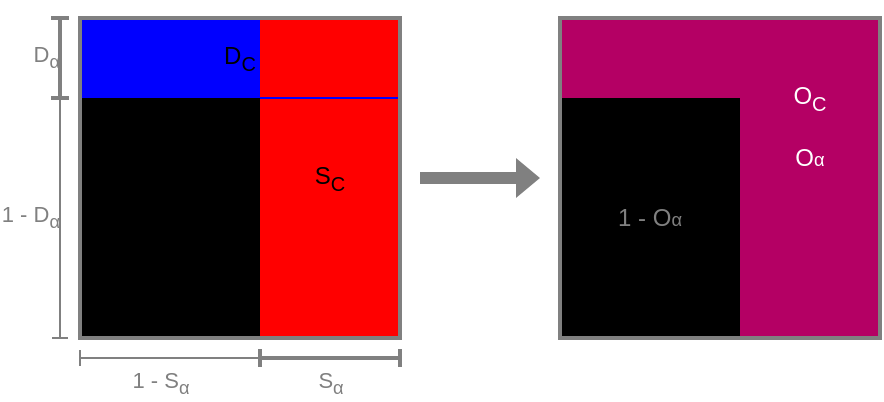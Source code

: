 <mxfile>
    <diagram id="PDdSsJbPHx3j8eH5gpf-" name="Page-1">
        <mxGraphModel dx="601" dy="397" grid="1" gridSize="10" guides="1" tooltips="1" connect="1" arrows="1" fold="1" page="1" pageScale="1" pageWidth="850" pageHeight="1100" math="0" shadow="0">
            <root>
                <mxCell id="0"/>
                <mxCell id="1" parent="0"/>
                <mxCell id="2" value="" style="rounded=0;whiteSpace=wrap;html=1;fillColor=#000000;strokeColor=none;" vertex="1" parent="1">
                    <mxGeometry x="40" y="40" width="160" height="160" as="geometry"/>
                </mxCell>
                <mxCell id="3" value="" style="endArrow=baseDash;html=1;startArrow=baseDash;startFill=0;endFill=0;jumpSize=6;strokeColor=#808080;strokeWidth=2;" edge="1" parent="1">
                    <mxGeometry width="50" height="50" relative="1" as="geometry">
                        <mxPoint x="30" y="80" as="sourcePoint"/>
                        <mxPoint x="30" y="40" as="targetPoint"/>
                    </mxGeometry>
                </mxCell>
                <mxCell id="6" value="D&lt;sub&gt;α&lt;/sub&gt;" style="edgeLabel;html=1;align=right;verticalAlign=middle;resizable=0;points=[];labelBackgroundColor=none;fontColor=#808080;spacing=2;" vertex="1" connectable="0" parent="3">
                    <mxGeometry x="-0.262" y="-1" relative="1" as="geometry">
                        <mxPoint x="-1" y="-5" as="offset"/>
                    </mxGeometry>
                </mxCell>
                <mxCell id="4" value="D&lt;sub&gt;C&lt;/sub&gt;" style="rounded=0;whiteSpace=wrap;html=1;fillColor=#0000FF;strokeColor=none;fillStyle=auto;" vertex="1" parent="1">
                    <mxGeometry x="40" y="40" width="160" height="40" as="geometry"/>
                </mxCell>
                <mxCell id="7" value="S&lt;sub&gt;C&lt;/sub&gt;" style="rounded=0;whiteSpace=wrap;html=1;fillColor=#FF0000;strokeColor=none;fillStyle=auto;" vertex="1" parent="1">
                    <mxGeometry x="130" y="40" width="70" height="160" as="geometry"/>
                </mxCell>
                <mxCell id="8" value="" style="endArrow=baseDash;html=1;startArrow=baseDash;startFill=0;endFill=0;jumpSize=6;strokeColor=#808080;strokeWidth=2;" edge="1" parent="1">
                    <mxGeometry width="50" height="50" relative="1" as="geometry">
                        <mxPoint x="200" y="210" as="sourcePoint"/>
                        <mxPoint x="130" y="210" as="targetPoint"/>
                    </mxGeometry>
                </mxCell>
                <mxCell id="9" value="S&lt;sub&gt;α&lt;/sub&gt;" style="edgeLabel;html=1;align=center;verticalAlign=top;resizable=0;points=[];labelBackgroundColor=none;fontColor=#808080;spacing=0;" vertex="1" connectable="0" parent="8">
                    <mxGeometry x="-0.262" y="-1" relative="1" as="geometry">
                        <mxPoint x="-9" y="1" as="offset"/>
                    </mxGeometry>
                </mxCell>
                <mxCell id="10" value="" style="rounded=0;whiteSpace=wrap;html=1;fillColor=#000000;strokeColor=none;" vertex="1" parent="1">
                    <mxGeometry x="280" y="40" width="160" height="160" as="geometry"/>
                </mxCell>
                <mxCell id="14" value="" style="shape=corner;whiteSpace=wrap;html=1;rounded=0;labelBackgroundColor=none;fillStyle=auto;strokeColor=none;strokeWidth=1;fillColor=#B40064;dx=40;dy=70;direction=south;" vertex="1" parent="1">
                    <mxGeometry x="280" y="40" width="160" height="160" as="geometry"/>
                </mxCell>
                <mxCell id="13" value="" style="rounded=0;whiteSpace=wrap;html=1;fillColor=none;strokeColor=#808080;strokeWidth=2;perimeterSpacing=0;" vertex="1" parent="1">
                    <mxGeometry x="280" y="40" width="160" height="160" as="geometry"/>
                </mxCell>
                <mxCell id="15" value="" style="shape=singleArrow;whiteSpace=wrap;html=1;rounded=0;labelBackgroundColor=none;fillStyle=auto;strokeColor=none;strokeWidth=2;fillColor=#808080;" vertex="1" parent="1">
                    <mxGeometry x="210" y="110" width="60" height="20" as="geometry"/>
                </mxCell>
                <mxCell id="18" value="" style="endArrow=none;html=1;jumpSize=6;startFill=0;endFill=0;anchorPointDirection=0;orthogonal=0;ignoreEdge=1;entryX=1;entryY=1;entryDx=0;entryDy=0;exitX=0;exitY=0.25;exitDx=0;exitDy=0;rounded=0;strokeColor=#0000FF;" edge="1" parent="1" source="7" target="4">
                    <mxGeometry width="50" height="50" relative="1" as="geometry">
                        <mxPoint x="20" y="80" as="sourcePoint"/>
                        <mxPoint x="50" y="20" as="targetPoint"/>
                    </mxGeometry>
                </mxCell>
                <mxCell id="5" value="" style="rounded=0;whiteSpace=wrap;html=1;fillColor=none;strokeColor=#808080;strokeWidth=2;perimeterSpacing=0;resizable=1;pointerEvents=1;glass=0;" vertex="1" parent="1">
                    <mxGeometry x="40" y="40" width="160" height="160" as="geometry"/>
                </mxCell>
                <mxCell id="20" value="O&lt;sub&gt;C&lt;/sub&gt;" style="text;html=1;strokeColor=none;fillColor=none;align=center;verticalAlign=middle;whiteSpace=wrap;rounded=0;glass=0;labelBackgroundColor=none;fillStyle=auto;pointerEvents=1;strokeWidth=1;fontColor=#FFFFFF;fontFamily=Helvetica;" vertex="1" parent="1">
                    <mxGeometry x="370" y="70" width="70" height="20" as="geometry"/>
                </mxCell>
                <mxCell id="21" value="O&lt;span style=&quot;font-size: 9.167px; text-align: left;&quot;&gt;α&lt;/span&gt;" style="text;html=1;strokeColor=none;fillColor=none;align=center;verticalAlign=middle;whiteSpace=wrap;rounded=0;glass=0;labelBackgroundColor=none;fillStyle=auto;pointerEvents=1;strokeWidth=1;fontColor=#FFFFFF;fontFamily=Helvetica;" vertex="1" parent="1">
                    <mxGeometry x="370" y="100" width="70" height="20" as="geometry"/>
                </mxCell>
                <mxCell id="22" value="" style="endArrow=baseDash;html=1;startArrow=baseDash;startFill=0;endFill=0;jumpSize=6;strokeColor=#808080;" edge="1" parent="1">
                    <mxGeometry width="50" height="50" relative="1" as="geometry">
                        <mxPoint x="30" y="200" as="sourcePoint"/>
                        <mxPoint x="30" y="80" as="targetPoint"/>
                    </mxGeometry>
                </mxCell>
                <mxCell id="23" value="1 - D&lt;sub&gt;α&lt;/sub&gt;" style="edgeLabel;html=1;align=right;verticalAlign=middle;resizable=0;points=[];labelBackgroundColor=none;fontColor=#808080;spacing=2;" vertex="1" connectable="0" parent="22">
                    <mxGeometry x="-0.262" y="-1" relative="1" as="geometry">
                        <mxPoint x="-1" y="-16" as="offset"/>
                    </mxGeometry>
                </mxCell>
                <mxCell id="24" value="" style="endArrow=baseDash;html=1;startArrow=baseDash;startFill=0;endFill=0;jumpSize=6;strokeColor=#808080;strokeWidth=1;" edge="1" parent="1">
                    <mxGeometry width="50" height="50" relative="1" as="geometry">
                        <mxPoint x="130" y="210" as="sourcePoint"/>
                        <mxPoint x="40" y="210" as="targetPoint"/>
                    </mxGeometry>
                </mxCell>
                <mxCell id="25" value="1 - S&lt;sub&gt;α&lt;/sub&gt;" style="edgeLabel;html=1;align=center;verticalAlign=top;resizable=0;points=[];labelBackgroundColor=none;fontColor=#808080;spacing=0;" vertex="1" connectable="0" parent="24">
                    <mxGeometry x="-0.262" y="-1" relative="1" as="geometry">
                        <mxPoint x="-17" y="1" as="offset"/>
                    </mxGeometry>
                </mxCell>
                <mxCell id="26" value="1 - O&lt;span style=&quot;font-size: 9.167px; text-align: left;&quot;&gt;α&lt;/span&gt;" style="text;html=1;strokeColor=none;fillColor=none;align=center;verticalAlign=middle;whiteSpace=wrap;rounded=0;glass=0;labelBackgroundColor=none;fillStyle=auto;pointerEvents=1;strokeWidth=1;fontColor=#808080;fontFamily=Helvetica;" vertex="1" parent="1">
                    <mxGeometry x="290" y="130" width="70" height="20" as="geometry"/>
                </mxCell>
            </root>
        </mxGraphModel>
    </diagram>
</mxfile>